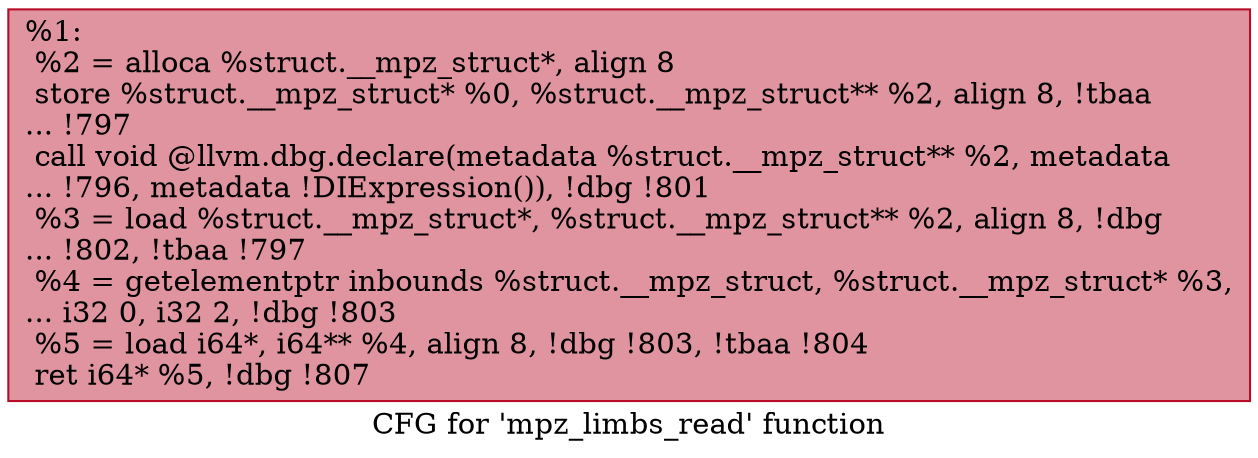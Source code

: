 digraph "CFG for 'mpz_limbs_read' function" {
	label="CFG for 'mpz_limbs_read' function";

	Node0x265b030 [shape=record,color="#b70d28ff", style=filled, fillcolor="#b70d2870",label="{%1:\l  %2 = alloca %struct.__mpz_struct*, align 8\l  store %struct.__mpz_struct* %0, %struct.__mpz_struct** %2, align 8, !tbaa\l... !797\l  call void @llvm.dbg.declare(metadata %struct.__mpz_struct** %2, metadata\l... !796, metadata !DIExpression()), !dbg !801\l  %3 = load %struct.__mpz_struct*, %struct.__mpz_struct** %2, align 8, !dbg\l... !802, !tbaa !797\l  %4 = getelementptr inbounds %struct.__mpz_struct, %struct.__mpz_struct* %3,\l... i32 0, i32 2, !dbg !803\l  %5 = load i64*, i64** %4, align 8, !dbg !803, !tbaa !804\l  ret i64* %5, !dbg !807\l}"];
}
